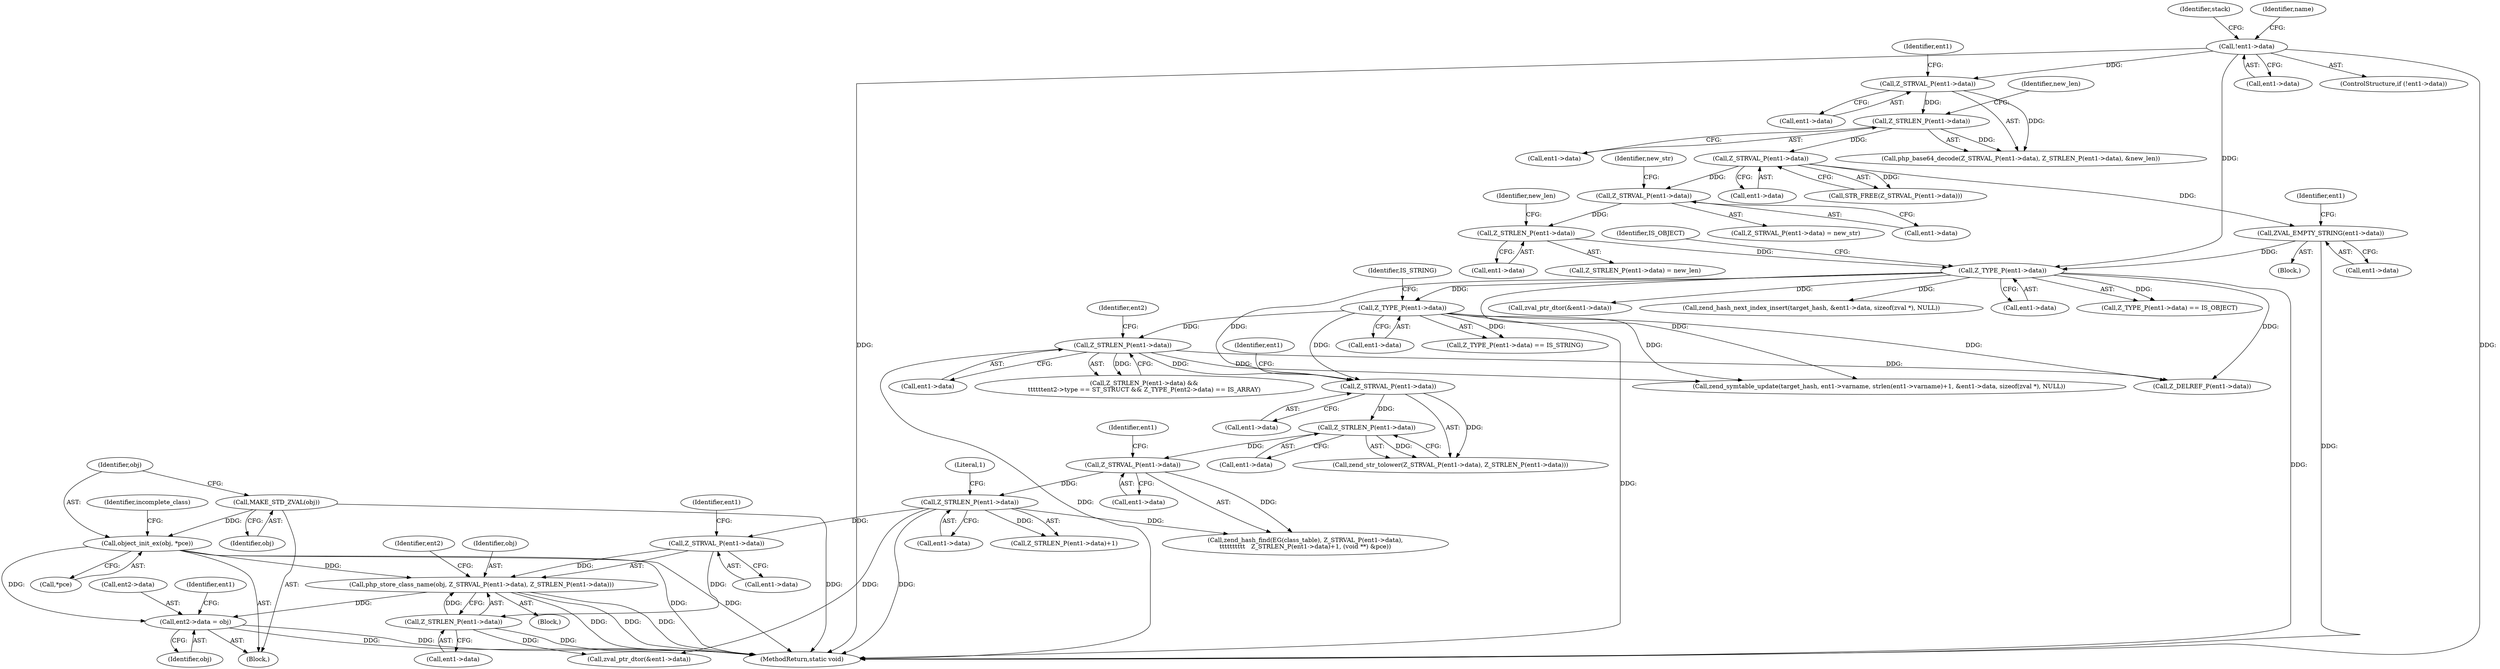 digraph "0_php-src_a14fdb9746262549bbbb96abb87338bacd147e1b?w=1_0@pointer" {
"1000447" [label="(Call,ent2->data = obj)"];
"1000425" [label="(Call,object_init_ex(obj, *pce))"];
"1000423" [label="(Call,MAKE_STD_ZVAL(obj))"];
"1000432" [label="(Call,php_store_class_name(obj, Z_STRVAL_P(ent1->data), Z_STRLEN_P(ent1->data)))"];
"1000434" [label="(Call,Z_STRVAL_P(ent1->data))"];
"1000405" [label="(Call,Z_STRLEN_P(ent1->data))"];
"1000400" [label="(Call,Z_STRVAL_P(ent1->data))"];
"1000391" [label="(Call,Z_STRLEN_P(ent1->data))"];
"1000387" [label="(Call,Z_STRVAL_P(ent1->data))"];
"1000264" [label="(Call,Z_TYPE_P(ent1->data))"];
"1000258" [label="(Call,ZVAL_EMPTY_STRING(ent1->data))"];
"1000237" [label="(Call,Z_STRVAL_P(ent1->data))"];
"1000230" [label="(Call,Z_STRLEN_P(ent1->data))"];
"1000226" [label="(Call,Z_STRVAL_P(ent1->data))"];
"1000186" [label="(Call,!ent1->data)"];
"1000251" [label="(Call,Z_STRLEN_P(ent1->data))"];
"1000245" [label="(Call,Z_STRVAL_P(ent1->data))"];
"1000365" [label="(Call,Z_STRLEN_P(ent1->data))"];
"1000359" [label="(Call,Z_TYPE_P(ent1->data))"];
"1000438" [label="(Call,Z_STRLEN_P(ent1->data))"];
"1000439" [label="(Call,ent1->data)"];
"1000387" [label="(Call,Z_STRVAL_P(ent1->data))"];
"1000388" [label="(Call,ent1->data)"];
"1000250" [label="(Call,Z_STRLEN_P(ent1->data) = new_len)"];
"1000445" [label="(Identifier,ent2)"];
"1000427" [label="(Call,*pce)"];
"1000315" [label="(Call,zval_ptr_dtor(&ent1->data))"];
"1000258" [label="(Call,ZVAL_EMPTY_STRING(ent1->data))"];
"1000246" [label="(Call,ent1->data)"];
"1000401" [label="(Call,ent1->data)"];
"1000186" [label="(Call,!ent1->data)"];
"1000392" [label="(Call,ent1->data)"];
"1000257" [label="(Block,)"];
"1000522" [label="(Call,zend_hash_next_index_insert(target_hash, &ent1->data, sizeof(zval *), NULL))"];
"1000424" [label="(Identifier,obj)"];
"1000232" [label="(Identifier,ent1)"];
"1000252" [label="(Call,ent1->data)"];
"1000194" [label="(Identifier,stack)"];
"1000386" [label="(Call,zend_str_tolower(Z_STRVAL_P(ent1->data), Z_STRLEN_P(ent1->data)))"];
"1000478" [label="(Call,Z_DELREF_P(ent1->data))"];
"1000215" [label="(Identifier,name)"];
"1000448" [label="(Call,ent2->data)"];
"1000381" [label="(Block,)"];
"1000249" [label="(Identifier,new_str)"];
"1000366" [label="(Call,ent1->data)"];
"1000498" [label="(Call,zend_symtable_update(target_hash, ent1->varname, strlen(ent1->varname)+1, &ent1->data, sizeof(zval *), NULL))"];
"1000225" [label="(Call,php_base64_decode(Z_STRVAL_P(ent1->data), Z_STRLEN_P(ent1->data), &new_len))"];
"1000372" [label="(Identifier,ent2)"];
"1000251" [label="(Call,Z_STRLEN_P(ent1->data))"];
"1000432" [label="(Call,php_store_class_name(obj, Z_STRVAL_P(ent1->data), Z_STRLEN_P(ent1->data)))"];
"1000359" [label="(Call,Z_TYPE_P(ent1->data))"];
"1000406" [label="(Call,ent1->data)"];
"1000391" [label="(Call,Z_STRLEN_P(ent1->data))"];
"1000264" [label="(Call,Z_TYPE_P(ent1->data))"];
"1000404" [label="(Call,Z_STRLEN_P(ent1->data)+1)"];
"1000409" [label="(Literal,1)"];
"1000452" [label="(Call,zval_ptr_dtor(&ent1->data))"];
"1000393" [label="(Identifier,ent1)"];
"1000237" [label="(Call,Z_STRVAL_P(ent1->data))"];
"1000230" [label="(Call,Z_STRLEN_P(ent1->data))"];
"1000245" [label="(Call,Z_STRVAL_P(ent1->data))"];
"1000266" [label="(Identifier,ent1)"];
"1000360" [label="(Call,ent1->data)"];
"1000187" [label="(Call,ent1->data)"];
"1000265" [label="(Call,ent1->data)"];
"1000433" [label="(Identifier,obj)"];
"1000255" [label="(Identifier,new_len)"];
"1000235" [label="(Identifier,new_len)"];
"1000580" [label="(MethodReturn,static void)"];
"1000451" [label="(Identifier,obj)"];
"1000423" [label="(Call,MAKE_STD_ZVAL(obj))"];
"1000397" [label="(Call,zend_hash_find(EG(class_table), Z_STRVAL_P(ent1->data),\n\t\t\t\t\t\t\t\t\t\t   Z_STRLEN_P(ent1->data)+1, (void **) &pce))"];
"1000407" [label="(Identifier,ent1)"];
"1000400" [label="(Call,Z_STRVAL_P(ent1->data))"];
"1000244" [label="(Call,Z_STRVAL_P(ent1->data) = new_str)"];
"1000426" [label="(Identifier,obj)"];
"1000238" [label="(Call,ent1->data)"];
"1000434" [label="(Call,Z_STRVAL_P(ent1->data))"];
"1000268" [label="(Identifier,IS_OBJECT)"];
"1000365" [label="(Call,Z_STRLEN_P(ent1->data))"];
"1000263" [label="(Call,Z_TYPE_P(ent1->data) == IS_OBJECT)"];
"1000430" [label="(Identifier,incomplete_class)"];
"1000438" [label="(Call,Z_STRLEN_P(ent1->data))"];
"1000226" [label="(Call,Z_STRVAL_P(ent1->data))"];
"1000358" [label="(Call,Z_TYPE_P(ent1->data) == IS_STRING)"];
"1000440" [label="(Identifier,ent1)"];
"1000455" [label="(Identifier,ent1)"];
"1000447" [label="(Call,ent2->data = obj)"];
"1000231" [label="(Call,ent1->data)"];
"1000431" [label="(Block,)"];
"1000259" [label="(Call,ent1->data)"];
"1000185" [label="(ControlStructure,if (!ent1->data))"];
"1000405" [label="(Call,Z_STRLEN_P(ent1->data))"];
"1000363" [label="(Identifier,IS_STRING)"];
"1000236" [label="(Call,STR_FREE(Z_STRVAL_P(ent1->data)))"];
"1000435" [label="(Call,ent1->data)"];
"1000425" [label="(Call,object_init_ex(obj, *pce))"];
"1000227" [label="(Call,ent1->data)"];
"1000364" [label="(Call,Z_STRLEN_P(ent1->data) &&\n\t\t\t\t\t\tent2->type == ST_STRUCT && Z_TYPE_P(ent2->data) == IS_ARRAY)"];
"1000447" -> "1000381"  [label="AST: "];
"1000447" -> "1000451"  [label="CFG: "];
"1000448" -> "1000447"  [label="AST: "];
"1000451" -> "1000447"  [label="AST: "];
"1000455" -> "1000447"  [label="CFG: "];
"1000447" -> "1000580"  [label="DDG: "];
"1000447" -> "1000580"  [label="DDG: "];
"1000425" -> "1000447"  [label="DDG: "];
"1000432" -> "1000447"  [label="DDG: "];
"1000425" -> "1000381"  [label="AST: "];
"1000425" -> "1000427"  [label="CFG: "];
"1000426" -> "1000425"  [label="AST: "];
"1000427" -> "1000425"  [label="AST: "];
"1000430" -> "1000425"  [label="CFG: "];
"1000425" -> "1000580"  [label="DDG: "];
"1000425" -> "1000580"  [label="DDG: "];
"1000423" -> "1000425"  [label="DDG: "];
"1000425" -> "1000432"  [label="DDG: "];
"1000423" -> "1000381"  [label="AST: "];
"1000423" -> "1000424"  [label="CFG: "];
"1000424" -> "1000423"  [label="AST: "];
"1000426" -> "1000423"  [label="CFG: "];
"1000423" -> "1000580"  [label="DDG: "];
"1000432" -> "1000431"  [label="AST: "];
"1000432" -> "1000438"  [label="CFG: "];
"1000433" -> "1000432"  [label="AST: "];
"1000434" -> "1000432"  [label="AST: "];
"1000438" -> "1000432"  [label="AST: "];
"1000445" -> "1000432"  [label="CFG: "];
"1000432" -> "1000580"  [label="DDG: "];
"1000432" -> "1000580"  [label="DDG: "];
"1000432" -> "1000580"  [label="DDG: "];
"1000434" -> "1000432"  [label="DDG: "];
"1000438" -> "1000432"  [label="DDG: "];
"1000434" -> "1000435"  [label="CFG: "];
"1000435" -> "1000434"  [label="AST: "];
"1000440" -> "1000434"  [label="CFG: "];
"1000405" -> "1000434"  [label="DDG: "];
"1000434" -> "1000438"  [label="DDG: "];
"1000405" -> "1000404"  [label="AST: "];
"1000405" -> "1000406"  [label="CFG: "];
"1000406" -> "1000405"  [label="AST: "];
"1000409" -> "1000405"  [label="CFG: "];
"1000405" -> "1000580"  [label="DDG: "];
"1000405" -> "1000397"  [label="DDG: "];
"1000405" -> "1000404"  [label="DDG: "];
"1000400" -> "1000405"  [label="DDG: "];
"1000405" -> "1000452"  [label="DDG: "];
"1000400" -> "1000397"  [label="AST: "];
"1000400" -> "1000401"  [label="CFG: "];
"1000401" -> "1000400"  [label="AST: "];
"1000407" -> "1000400"  [label="CFG: "];
"1000400" -> "1000397"  [label="DDG: "];
"1000391" -> "1000400"  [label="DDG: "];
"1000391" -> "1000386"  [label="AST: "];
"1000391" -> "1000392"  [label="CFG: "];
"1000392" -> "1000391"  [label="AST: "];
"1000386" -> "1000391"  [label="CFG: "];
"1000391" -> "1000386"  [label="DDG: "];
"1000387" -> "1000391"  [label="DDG: "];
"1000387" -> "1000386"  [label="AST: "];
"1000387" -> "1000388"  [label="CFG: "];
"1000388" -> "1000387"  [label="AST: "];
"1000393" -> "1000387"  [label="CFG: "];
"1000387" -> "1000386"  [label="DDG: "];
"1000264" -> "1000387"  [label="DDG: "];
"1000365" -> "1000387"  [label="DDG: "];
"1000359" -> "1000387"  [label="DDG: "];
"1000264" -> "1000263"  [label="AST: "];
"1000264" -> "1000265"  [label="CFG: "];
"1000265" -> "1000264"  [label="AST: "];
"1000268" -> "1000264"  [label="CFG: "];
"1000264" -> "1000580"  [label="DDG: "];
"1000264" -> "1000263"  [label="DDG: "];
"1000258" -> "1000264"  [label="DDG: "];
"1000186" -> "1000264"  [label="DDG: "];
"1000251" -> "1000264"  [label="DDG: "];
"1000264" -> "1000315"  [label="DDG: "];
"1000264" -> "1000359"  [label="DDG: "];
"1000264" -> "1000478"  [label="DDG: "];
"1000264" -> "1000498"  [label="DDG: "];
"1000264" -> "1000522"  [label="DDG: "];
"1000258" -> "1000257"  [label="AST: "];
"1000258" -> "1000259"  [label="CFG: "];
"1000259" -> "1000258"  [label="AST: "];
"1000266" -> "1000258"  [label="CFG: "];
"1000258" -> "1000580"  [label="DDG: "];
"1000237" -> "1000258"  [label="DDG: "];
"1000237" -> "1000236"  [label="AST: "];
"1000237" -> "1000238"  [label="CFG: "];
"1000238" -> "1000237"  [label="AST: "];
"1000236" -> "1000237"  [label="CFG: "];
"1000237" -> "1000236"  [label="DDG: "];
"1000230" -> "1000237"  [label="DDG: "];
"1000237" -> "1000245"  [label="DDG: "];
"1000230" -> "1000225"  [label="AST: "];
"1000230" -> "1000231"  [label="CFG: "];
"1000231" -> "1000230"  [label="AST: "];
"1000235" -> "1000230"  [label="CFG: "];
"1000230" -> "1000225"  [label="DDG: "];
"1000226" -> "1000230"  [label="DDG: "];
"1000226" -> "1000225"  [label="AST: "];
"1000226" -> "1000227"  [label="CFG: "];
"1000227" -> "1000226"  [label="AST: "];
"1000232" -> "1000226"  [label="CFG: "];
"1000226" -> "1000225"  [label="DDG: "];
"1000186" -> "1000226"  [label="DDG: "];
"1000186" -> "1000185"  [label="AST: "];
"1000186" -> "1000187"  [label="CFG: "];
"1000187" -> "1000186"  [label="AST: "];
"1000194" -> "1000186"  [label="CFG: "];
"1000215" -> "1000186"  [label="CFG: "];
"1000186" -> "1000580"  [label="DDG: "];
"1000186" -> "1000580"  [label="DDG: "];
"1000251" -> "1000250"  [label="AST: "];
"1000251" -> "1000252"  [label="CFG: "];
"1000252" -> "1000251"  [label="AST: "];
"1000255" -> "1000251"  [label="CFG: "];
"1000245" -> "1000251"  [label="DDG: "];
"1000245" -> "1000244"  [label="AST: "];
"1000245" -> "1000246"  [label="CFG: "];
"1000246" -> "1000245"  [label="AST: "];
"1000249" -> "1000245"  [label="CFG: "];
"1000365" -> "1000364"  [label="AST: "];
"1000365" -> "1000366"  [label="CFG: "];
"1000366" -> "1000365"  [label="AST: "];
"1000372" -> "1000365"  [label="CFG: "];
"1000364" -> "1000365"  [label="CFG: "];
"1000365" -> "1000580"  [label="DDG: "];
"1000365" -> "1000364"  [label="DDG: "];
"1000359" -> "1000365"  [label="DDG: "];
"1000365" -> "1000478"  [label="DDG: "];
"1000365" -> "1000498"  [label="DDG: "];
"1000359" -> "1000358"  [label="AST: "];
"1000359" -> "1000360"  [label="CFG: "];
"1000360" -> "1000359"  [label="AST: "];
"1000363" -> "1000359"  [label="CFG: "];
"1000359" -> "1000580"  [label="DDG: "];
"1000359" -> "1000358"  [label="DDG: "];
"1000359" -> "1000478"  [label="DDG: "];
"1000359" -> "1000498"  [label="DDG: "];
"1000438" -> "1000439"  [label="CFG: "];
"1000439" -> "1000438"  [label="AST: "];
"1000438" -> "1000580"  [label="DDG: "];
"1000438" -> "1000452"  [label="DDG: "];
}
